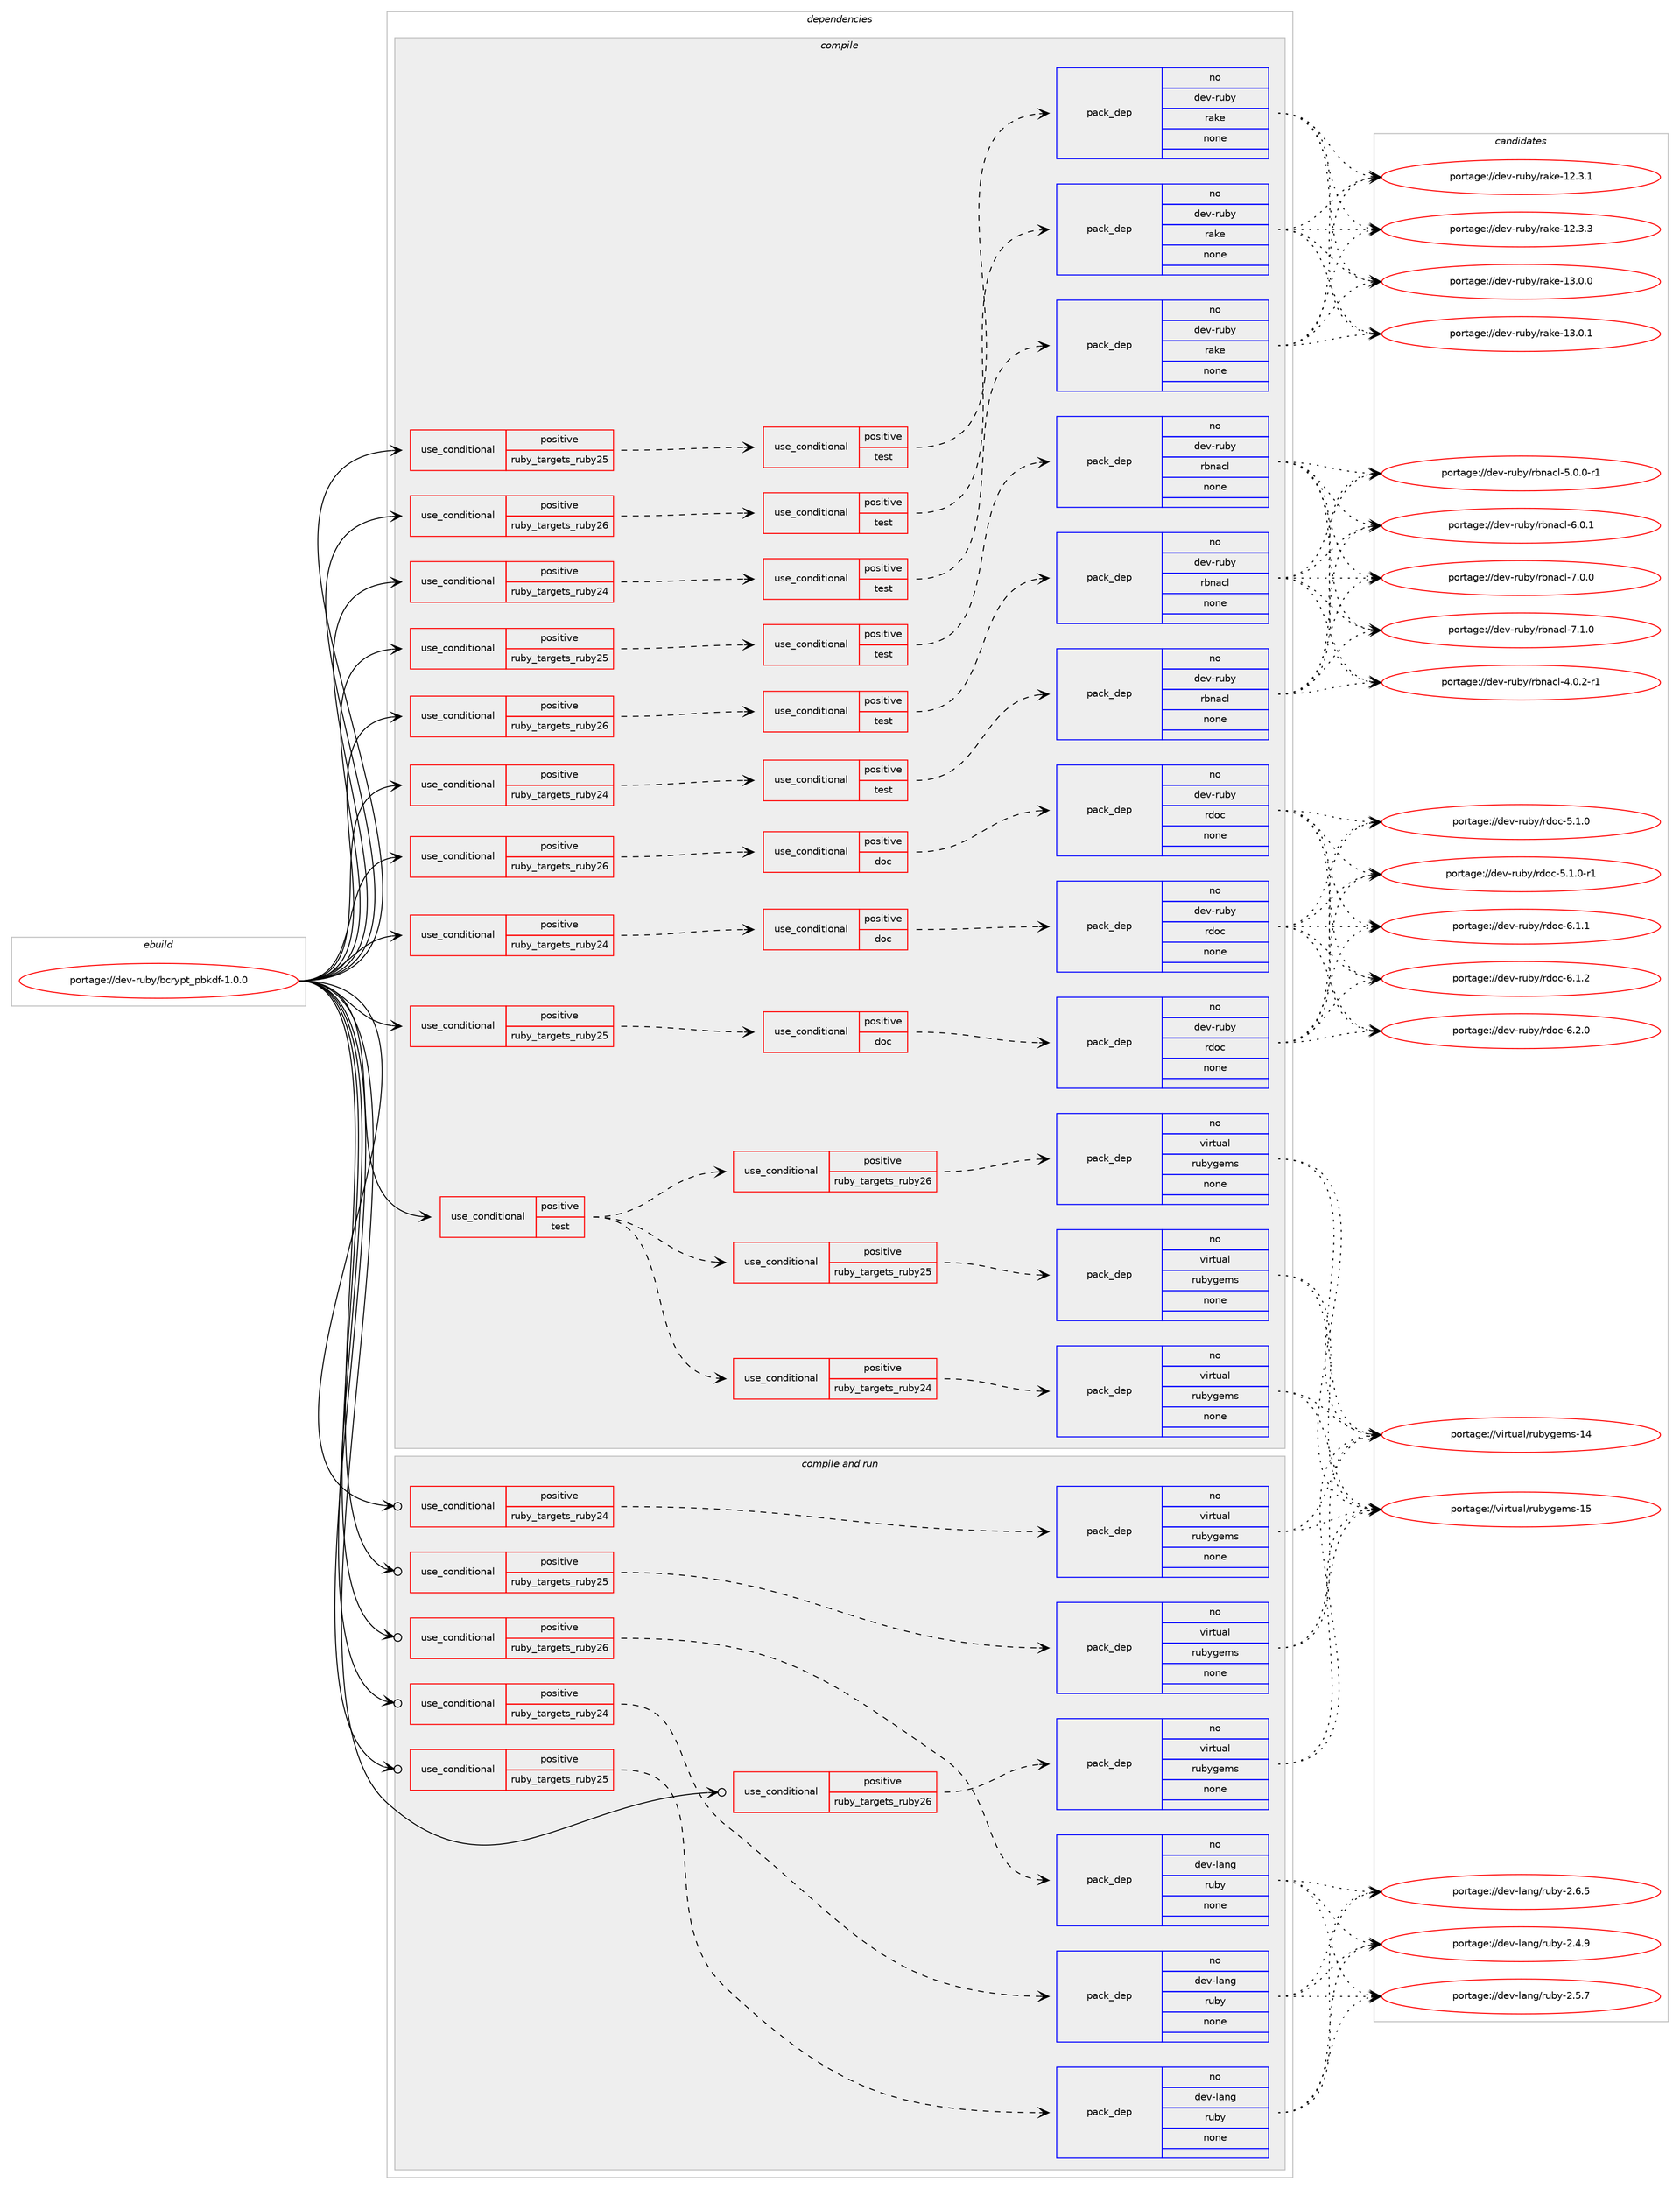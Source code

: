 digraph prolog {

# *************
# Graph options
# *************

newrank=true;
concentrate=true;
compound=true;
graph [rankdir=LR,fontname=Helvetica,fontsize=10,ranksep=1.5];#, ranksep=2.5, nodesep=0.2];
edge  [arrowhead=vee];
node  [fontname=Helvetica,fontsize=10];

# **********
# The ebuild
# **********

subgraph cluster_leftcol {
color=gray;
rank=same;
label=<<i>ebuild</i>>;
id [label="portage://dev-ruby/bcrypt_pbkdf-1.0.0", color=red, width=4, href="../dev-ruby/bcrypt_pbkdf-1.0.0.svg"];
}

# ****************
# The dependencies
# ****************

subgraph cluster_midcol {
color=gray;
label=<<i>dependencies</i>>;
subgraph cluster_compile {
fillcolor="#eeeeee";
style=filled;
label=<<i>compile</i>>;
subgraph cond48203 {
dependency213501 [label=<<TABLE BORDER="0" CELLBORDER="1" CELLSPACING="0" CELLPADDING="4"><TR><TD ROWSPAN="3" CELLPADDING="10">use_conditional</TD></TR><TR><TD>positive</TD></TR><TR><TD>ruby_targets_ruby24</TD></TR></TABLE>>, shape=none, color=red];
subgraph cond48204 {
dependency213502 [label=<<TABLE BORDER="0" CELLBORDER="1" CELLSPACING="0" CELLPADDING="4"><TR><TD ROWSPAN="3" CELLPADDING="10">use_conditional</TD></TR><TR><TD>positive</TD></TR><TR><TD>doc</TD></TR></TABLE>>, shape=none, color=red];
subgraph pack161826 {
dependency213503 [label=<<TABLE BORDER="0" CELLBORDER="1" CELLSPACING="0" CELLPADDING="4" WIDTH="220"><TR><TD ROWSPAN="6" CELLPADDING="30">pack_dep</TD></TR><TR><TD WIDTH="110">no</TD></TR><TR><TD>dev-ruby</TD></TR><TR><TD>rdoc</TD></TR><TR><TD>none</TD></TR><TR><TD></TD></TR></TABLE>>, shape=none, color=blue];
}
dependency213502:e -> dependency213503:w [weight=20,style="dashed",arrowhead="vee"];
}
dependency213501:e -> dependency213502:w [weight=20,style="dashed",arrowhead="vee"];
}
id:e -> dependency213501:w [weight=20,style="solid",arrowhead="vee"];
subgraph cond48205 {
dependency213504 [label=<<TABLE BORDER="0" CELLBORDER="1" CELLSPACING="0" CELLPADDING="4"><TR><TD ROWSPAN="3" CELLPADDING="10">use_conditional</TD></TR><TR><TD>positive</TD></TR><TR><TD>ruby_targets_ruby24</TD></TR></TABLE>>, shape=none, color=red];
subgraph cond48206 {
dependency213505 [label=<<TABLE BORDER="0" CELLBORDER="1" CELLSPACING="0" CELLPADDING="4"><TR><TD ROWSPAN="3" CELLPADDING="10">use_conditional</TD></TR><TR><TD>positive</TD></TR><TR><TD>test</TD></TR></TABLE>>, shape=none, color=red];
subgraph pack161827 {
dependency213506 [label=<<TABLE BORDER="0" CELLBORDER="1" CELLSPACING="0" CELLPADDING="4" WIDTH="220"><TR><TD ROWSPAN="6" CELLPADDING="30">pack_dep</TD></TR><TR><TD WIDTH="110">no</TD></TR><TR><TD>dev-ruby</TD></TR><TR><TD>rake</TD></TR><TR><TD>none</TD></TR><TR><TD></TD></TR></TABLE>>, shape=none, color=blue];
}
dependency213505:e -> dependency213506:w [weight=20,style="dashed",arrowhead="vee"];
}
dependency213504:e -> dependency213505:w [weight=20,style="dashed",arrowhead="vee"];
}
id:e -> dependency213504:w [weight=20,style="solid",arrowhead="vee"];
subgraph cond48207 {
dependency213507 [label=<<TABLE BORDER="0" CELLBORDER="1" CELLSPACING="0" CELLPADDING="4"><TR><TD ROWSPAN="3" CELLPADDING="10">use_conditional</TD></TR><TR><TD>positive</TD></TR><TR><TD>ruby_targets_ruby24</TD></TR></TABLE>>, shape=none, color=red];
subgraph cond48208 {
dependency213508 [label=<<TABLE BORDER="0" CELLBORDER="1" CELLSPACING="0" CELLPADDING="4"><TR><TD ROWSPAN="3" CELLPADDING="10">use_conditional</TD></TR><TR><TD>positive</TD></TR><TR><TD>test</TD></TR></TABLE>>, shape=none, color=red];
subgraph pack161828 {
dependency213509 [label=<<TABLE BORDER="0" CELLBORDER="1" CELLSPACING="0" CELLPADDING="4" WIDTH="220"><TR><TD ROWSPAN="6" CELLPADDING="30">pack_dep</TD></TR><TR><TD WIDTH="110">no</TD></TR><TR><TD>dev-ruby</TD></TR><TR><TD>rbnacl</TD></TR><TR><TD>none</TD></TR><TR><TD></TD></TR></TABLE>>, shape=none, color=blue];
}
dependency213508:e -> dependency213509:w [weight=20,style="dashed",arrowhead="vee"];
}
dependency213507:e -> dependency213508:w [weight=20,style="dashed",arrowhead="vee"];
}
id:e -> dependency213507:w [weight=20,style="solid",arrowhead="vee"];
subgraph cond48209 {
dependency213510 [label=<<TABLE BORDER="0" CELLBORDER="1" CELLSPACING="0" CELLPADDING="4"><TR><TD ROWSPAN="3" CELLPADDING="10">use_conditional</TD></TR><TR><TD>positive</TD></TR><TR><TD>ruby_targets_ruby25</TD></TR></TABLE>>, shape=none, color=red];
subgraph cond48210 {
dependency213511 [label=<<TABLE BORDER="0" CELLBORDER="1" CELLSPACING="0" CELLPADDING="4"><TR><TD ROWSPAN="3" CELLPADDING="10">use_conditional</TD></TR><TR><TD>positive</TD></TR><TR><TD>doc</TD></TR></TABLE>>, shape=none, color=red];
subgraph pack161829 {
dependency213512 [label=<<TABLE BORDER="0" CELLBORDER="1" CELLSPACING="0" CELLPADDING="4" WIDTH="220"><TR><TD ROWSPAN="6" CELLPADDING="30">pack_dep</TD></TR><TR><TD WIDTH="110">no</TD></TR><TR><TD>dev-ruby</TD></TR><TR><TD>rdoc</TD></TR><TR><TD>none</TD></TR><TR><TD></TD></TR></TABLE>>, shape=none, color=blue];
}
dependency213511:e -> dependency213512:w [weight=20,style="dashed",arrowhead="vee"];
}
dependency213510:e -> dependency213511:w [weight=20,style="dashed",arrowhead="vee"];
}
id:e -> dependency213510:w [weight=20,style="solid",arrowhead="vee"];
subgraph cond48211 {
dependency213513 [label=<<TABLE BORDER="0" CELLBORDER="1" CELLSPACING="0" CELLPADDING="4"><TR><TD ROWSPAN="3" CELLPADDING="10">use_conditional</TD></TR><TR><TD>positive</TD></TR><TR><TD>ruby_targets_ruby25</TD></TR></TABLE>>, shape=none, color=red];
subgraph cond48212 {
dependency213514 [label=<<TABLE BORDER="0" CELLBORDER="1" CELLSPACING="0" CELLPADDING="4"><TR><TD ROWSPAN="3" CELLPADDING="10">use_conditional</TD></TR><TR><TD>positive</TD></TR><TR><TD>test</TD></TR></TABLE>>, shape=none, color=red];
subgraph pack161830 {
dependency213515 [label=<<TABLE BORDER="0" CELLBORDER="1" CELLSPACING="0" CELLPADDING="4" WIDTH="220"><TR><TD ROWSPAN="6" CELLPADDING="30">pack_dep</TD></TR><TR><TD WIDTH="110">no</TD></TR><TR><TD>dev-ruby</TD></TR><TR><TD>rake</TD></TR><TR><TD>none</TD></TR><TR><TD></TD></TR></TABLE>>, shape=none, color=blue];
}
dependency213514:e -> dependency213515:w [weight=20,style="dashed",arrowhead="vee"];
}
dependency213513:e -> dependency213514:w [weight=20,style="dashed",arrowhead="vee"];
}
id:e -> dependency213513:w [weight=20,style="solid",arrowhead="vee"];
subgraph cond48213 {
dependency213516 [label=<<TABLE BORDER="0" CELLBORDER="1" CELLSPACING="0" CELLPADDING="4"><TR><TD ROWSPAN="3" CELLPADDING="10">use_conditional</TD></TR><TR><TD>positive</TD></TR><TR><TD>ruby_targets_ruby25</TD></TR></TABLE>>, shape=none, color=red];
subgraph cond48214 {
dependency213517 [label=<<TABLE BORDER="0" CELLBORDER="1" CELLSPACING="0" CELLPADDING="4"><TR><TD ROWSPAN="3" CELLPADDING="10">use_conditional</TD></TR><TR><TD>positive</TD></TR><TR><TD>test</TD></TR></TABLE>>, shape=none, color=red];
subgraph pack161831 {
dependency213518 [label=<<TABLE BORDER="0" CELLBORDER="1" CELLSPACING="0" CELLPADDING="4" WIDTH="220"><TR><TD ROWSPAN="6" CELLPADDING="30">pack_dep</TD></TR><TR><TD WIDTH="110">no</TD></TR><TR><TD>dev-ruby</TD></TR><TR><TD>rbnacl</TD></TR><TR><TD>none</TD></TR><TR><TD></TD></TR></TABLE>>, shape=none, color=blue];
}
dependency213517:e -> dependency213518:w [weight=20,style="dashed",arrowhead="vee"];
}
dependency213516:e -> dependency213517:w [weight=20,style="dashed",arrowhead="vee"];
}
id:e -> dependency213516:w [weight=20,style="solid",arrowhead="vee"];
subgraph cond48215 {
dependency213519 [label=<<TABLE BORDER="0" CELLBORDER="1" CELLSPACING="0" CELLPADDING="4"><TR><TD ROWSPAN="3" CELLPADDING="10">use_conditional</TD></TR><TR><TD>positive</TD></TR><TR><TD>ruby_targets_ruby26</TD></TR></TABLE>>, shape=none, color=red];
subgraph cond48216 {
dependency213520 [label=<<TABLE BORDER="0" CELLBORDER="1" CELLSPACING="0" CELLPADDING="4"><TR><TD ROWSPAN="3" CELLPADDING="10">use_conditional</TD></TR><TR><TD>positive</TD></TR><TR><TD>doc</TD></TR></TABLE>>, shape=none, color=red];
subgraph pack161832 {
dependency213521 [label=<<TABLE BORDER="0" CELLBORDER="1" CELLSPACING="0" CELLPADDING="4" WIDTH="220"><TR><TD ROWSPAN="6" CELLPADDING="30">pack_dep</TD></TR><TR><TD WIDTH="110">no</TD></TR><TR><TD>dev-ruby</TD></TR><TR><TD>rdoc</TD></TR><TR><TD>none</TD></TR><TR><TD></TD></TR></TABLE>>, shape=none, color=blue];
}
dependency213520:e -> dependency213521:w [weight=20,style="dashed",arrowhead="vee"];
}
dependency213519:e -> dependency213520:w [weight=20,style="dashed",arrowhead="vee"];
}
id:e -> dependency213519:w [weight=20,style="solid",arrowhead="vee"];
subgraph cond48217 {
dependency213522 [label=<<TABLE BORDER="0" CELLBORDER="1" CELLSPACING="0" CELLPADDING="4"><TR><TD ROWSPAN="3" CELLPADDING="10">use_conditional</TD></TR><TR><TD>positive</TD></TR><TR><TD>ruby_targets_ruby26</TD></TR></TABLE>>, shape=none, color=red];
subgraph cond48218 {
dependency213523 [label=<<TABLE BORDER="0" CELLBORDER="1" CELLSPACING="0" CELLPADDING="4"><TR><TD ROWSPAN="3" CELLPADDING="10">use_conditional</TD></TR><TR><TD>positive</TD></TR><TR><TD>test</TD></TR></TABLE>>, shape=none, color=red];
subgraph pack161833 {
dependency213524 [label=<<TABLE BORDER="0" CELLBORDER="1" CELLSPACING="0" CELLPADDING="4" WIDTH="220"><TR><TD ROWSPAN="6" CELLPADDING="30">pack_dep</TD></TR><TR><TD WIDTH="110">no</TD></TR><TR><TD>dev-ruby</TD></TR><TR><TD>rake</TD></TR><TR><TD>none</TD></TR><TR><TD></TD></TR></TABLE>>, shape=none, color=blue];
}
dependency213523:e -> dependency213524:w [weight=20,style="dashed",arrowhead="vee"];
}
dependency213522:e -> dependency213523:w [weight=20,style="dashed",arrowhead="vee"];
}
id:e -> dependency213522:w [weight=20,style="solid",arrowhead="vee"];
subgraph cond48219 {
dependency213525 [label=<<TABLE BORDER="0" CELLBORDER="1" CELLSPACING="0" CELLPADDING="4"><TR><TD ROWSPAN="3" CELLPADDING="10">use_conditional</TD></TR><TR><TD>positive</TD></TR><TR><TD>ruby_targets_ruby26</TD></TR></TABLE>>, shape=none, color=red];
subgraph cond48220 {
dependency213526 [label=<<TABLE BORDER="0" CELLBORDER="1" CELLSPACING="0" CELLPADDING="4"><TR><TD ROWSPAN="3" CELLPADDING="10">use_conditional</TD></TR><TR><TD>positive</TD></TR><TR><TD>test</TD></TR></TABLE>>, shape=none, color=red];
subgraph pack161834 {
dependency213527 [label=<<TABLE BORDER="0" CELLBORDER="1" CELLSPACING="0" CELLPADDING="4" WIDTH="220"><TR><TD ROWSPAN="6" CELLPADDING="30">pack_dep</TD></TR><TR><TD WIDTH="110">no</TD></TR><TR><TD>dev-ruby</TD></TR><TR><TD>rbnacl</TD></TR><TR><TD>none</TD></TR><TR><TD></TD></TR></TABLE>>, shape=none, color=blue];
}
dependency213526:e -> dependency213527:w [weight=20,style="dashed",arrowhead="vee"];
}
dependency213525:e -> dependency213526:w [weight=20,style="dashed",arrowhead="vee"];
}
id:e -> dependency213525:w [weight=20,style="solid",arrowhead="vee"];
subgraph cond48221 {
dependency213528 [label=<<TABLE BORDER="0" CELLBORDER="1" CELLSPACING="0" CELLPADDING="4"><TR><TD ROWSPAN="3" CELLPADDING="10">use_conditional</TD></TR><TR><TD>positive</TD></TR><TR><TD>test</TD></TR></TABLE>>, shape=none, color=red];
subgraph cond48222 {
dependency213529 [label=<<TABLE BORDER="0" CELLBORDER="1" CELLSPACING="0" CELLPADDING="4"><TR><TD ROWSPAN="3" CELLPADDING="10">use_conditional</TD></TR><TR><TD>positive</TD></TR><TR><TD>ruby_targets_ruby24</TD></TR></TABLE>>, shape=none, color=red];
subgraph pack161835 {
dependency213530 [label=<<TABLE BORDER="0" CELLBORDER="1" CELLSPACING="0" CELLPADDING="4" WIDTH="220"><TR><TD ROWSPAN="6" CELLPADDING="30">pack_dep</TD></TR><TR><TD WIDTH="110">no</TD></TR><TR><TD>virtual</TD></TR><TR><TD>rubygems</TD></TR><TR><TD>none</TD></TR><TR><TD></TD></TR></TABLE>>, shape=none, color=blue];
}
dependency213529:e -> dependency213530:w [weight=20,style="dashed",arrowhead="vee"];
}
dependency213528:e -> dependency213529:w [weight=20,style="dashed",arrowhead="vee"];
subgraph cond48223 {
dependency213531 [label=<<TABLE BORDER="0" CELLBORDER="1" CELLSPACING="0" CELLPADDING="4"><TR><TD ROWSPAN="3" CELLPADDING="10">use_conditional</TD></TR><TR><TD>positive</TD></TR><TR><TD>ruby_targets_ruby25</TD></TR></TABLE>>, shape=none, color=red];
subgraph pack161836 {
dependency213532 [label=<<TABLE BORDER="0" CELLBORDER="1" CELLSPACING="0" CELLPADDING="4" WIDTH="220"><TR><TD ROWSPAN="6" CELLPADDING="30">pack_dep</TD></TR><TR><TD WIDTH="110">no</TD></TR><TR><TD>virtual</TD></TR><TR><TD>rubygems</TD></TR><TR><TD>none</TD></TR><TR><TD></TD></TR></TABLE>>, shape=none, color=blue];
}
dependency213531:e -> dependency213532:w [weight=20,style="dashed",arrowhead="vee"];
}
dependency213528:e -> dependency213531:w [weight=20,style="dashed",arrowhead="vee"];
subgraph cond48224 {
dependency213533 [label=<<TABLE BORDER="0" CELLBORDER="1" CELLSPACING="0" CELLPADDING="4"><TR><TD ROWSPAN="3" CELLPADDING="10">use_conditional</TD></TR><TR><TD>positive</TD></TR><TR><TD>ruby_targets_ruby26</TD></TR></TABLE>>, shape=none, color=red];
subgraph pack161837 {
dependency213534 [label=<<TABLE BORDER="0" CELLBORDER="1" CELLSPACING="0" CELLPADDING="4" WIDTH="220"><TR><TD ROWSPAN="6" CELLPADDING="30">pack_dep</TD></TR><TR><TD WIDTH="110">no</TD></TR><TR><TD>virtual</TD></TR><TR><TD>rubygems</TD></TR><TR><TD>none</TD></TR><TR><TD></TD></TR></TABLE>>, shape=none, color=blue];
}
dependency213533:e -> dependency213534:w [weight=20,style="dashed",arrowhead="vee"];
}
dependency213528:e -> dependency213533:w [weight=20,style="dashed",arrowhead="vee"];
}
id:e -> dependency213528:w [weight=20,style="solid",arrowhead="vee"];
}
subgraph cluster_compileandrun {
fillcolor="#eeeeee";
style=filled;
label=<<i>compile and run</i>>;
subgraph cond48225 {
dependency213535 [label=<<TABLE BORDER="0" CELLBORDER="1" CELLSPACING="0" CELLPADDING="4"><TR><TD ROWSPAN="3" CELLPADDING="10">use_conditional</TD></TR><TR><TD>positive</TD></TR><TR><TD>ruby_targets_ruby24</TD></TR></TABLE>>, shape=none, color=red];
subgraph pack161838 {
dependency213536 [label=<<TABLE BORDER="0" CELLBORDER="1" CELLSPACING="0" CELLPADDING="4" WIDTH="220"><TR><TD ROWSPAN="6" CELLPADDING="30">pack_dep</TD></TR><TR><TD WIDTH="110">no</TD></TR><TR><TD>dev-lang</TD></TR><TR><TD>ruby</TD></TR><TR><TD>none</TD></TR><TR><TD></TD></TR></TABLE>>, shape=none, color=blue];
}
dependency213535:e -> dependency213536:w [weight=20,style="dashed",arrowhead="vee"];
}
id:e -> dependency213535:w [weight=20,style="solid",arrowhead="odotvee"];
subgraph cond48226 {
dependency213537 [label=<<TABLE BORDER="0" CELLBORDER="1" CELLSPACING="0" CELLPADDING="4"><TR><TD ROWSPAN="3" CELLPADDING="10">use_conditional</TD></TR><TR><TD>positive</TD></TR><TR><TD>ruby_targets_ruby24</TD></TR></TABLE>>, shape=none, color=red];
subgraph pack161839 {
dependency213538 [label=<<TABLE BORDER="0" CELLBORDER="1" CELLSPACING="0" CELLPADDING="4" WIDTH="220"><TR><TD ROWSPAN="6" CELLPADDING="30">pack_dep</TD></TR><TR><TD WIDTH="110">no</TD></TR><TR><TD>virtual</TD></TR><TR><TD>rubygems</TD></TR><TR><TD>none</TD></TR><TR><TD></TD></TR></TABLE>>, shape=none, color=blue];
}
dependency213537:e -> dependency213538:w [weight=20,style="dashed",arrowhead="vee"];
}
id:e -> dependency213537:w [weight=20,style="solid",arrowhead="odotvee"];
subgraph cond48227 {
dependency213539 [label=<<TABLE BORDER="0" CELLBORDER="1" CELLSPACING="0" CELLPADDING="4"><TR><TD ROWSPAN="3" CELLPADDING="10">use_conditional</TD></TR><TR><TD>positive</TD></TR><TR><TD>ruby_targets_ruby25</TD></TR></TABLE>>, shape=none, color=red];
subgraph pack161840 {
dependency213540 [label=<<TABLE BORDER="0" CELLBORDER="1" CELLSPACING="0" CELLPADDING="4" WIDTH="220"><TR><TD ROWSPAN="6" CELLPADDING="30">pack_dep</TD></TR><TR><TD WIDTH="110">no</TD></TR><TR><TD>dev-lang</TD></TR><TR><TD>ruby</TD></TR><TR><TD>none</TD></TR><TR><TD></TD></TR></TABLE>>, shape=none, color=blue];
}
dependency213539:e -> dependency213540:w [weight=20,style="dashed",arrowhead="vee"];
}
id:e -> dependency213539:w [weight=20,style="solid",arrowhead="odotvee"];
subgraph cond48228 {
dependency213541 [label=<<TABLE BORDER="0" CELLBORDER="1" CELLSPACING="0" CELLPADDING="4"><TR><TD ROWSPAN="3" CELLPADDING="10">use_conditional</TD></TR><TR><TD>positive</TD></TR><TR><TD>ruby_targets_ruby25</TD></TR></TABLE>>, shape=none, color=red];
subgraph pack161841 {
dependency213542 [label=<<TABLE BORDER="0" CELLBORDER="1" CELLSPACING="0" CELLPADDING="4" WIDTH="220"><TR><TD ROWSPAN="6" CELLPADDING="30">pack_dep</TD></TR><TR><TD WIDTH="110">no</TD></TR><TR><TD>virtual</TD></TR><TR><TD>rubygems</TD></TR><TR><TD>none</TD></TR><TR><TD></TD></TR></TABLE>>, shape=none, color=blue];
}
dependency213541:e -> dependency213542:w [weight=20,style="dashed",arrowhead="vee"];
}
id:e -> dependency213541:w [weight=20,style="solid",arrowhead="odotvee"];
subgraph cond48229 {
dependency213543 [label=<<TABLE BORDER="0" CELLBORDER="1" CELLSPACING="0" CELLPADDING="4"><TR><TD ROWSPAN="3" CELLPADDING="10">use_conditional</TD></TR><TR><TD>positive</TD></TR><TR><TD>ruby_targets_ruby26</TD></TR></TABLE>>, shape=none, color=red];
subgraph pack161842 {
dependency213544 [label=<<TABLE BORDER="0" CELLBORDER="1" CELLSPACING="0" CELLPADDING="4" WIDTH="220"><TR><TD ROWSPAN="6" CELLPADDING="30">pack_dep</TD></TR><TR><TD WIDTH="110">no</TD></TR><TR><TD>dev-lang</TD></TR><TR><TD>ruby</TD></TR><TR><TD>none</TD></TR><TR><TD></TD></TR></TABLE>>, shape=none, color=blue];
}
dependency213543:e -> dependency213544:w [weight=20,style="dashed",arrowhead="vee"];
}
id:e -> dependency213543:w [weight=20,style="solid",arrowhead="odotvee"];
subgraph cond48230 {
dependency213545 [label=<<TABLE BORDER="0" CELLBORDER="1" CELLSPACING="0" CELLPADDING="4"><TR><TD ROWSPAN="3" CELLPADDING="10">use_conditional</TD></TR><TR><TD>positive</TD></TR><TR><TD>ruby_targets_ruby26</TD></TR></TABLE>>, shape=none, color=red];
subgraph pack161843 {
dependency213546 [label=<<TABLE BORDER="0" CELLBORDER="1" CELLSPACING="0" CELLPADDING="4" WIDTH="220"><TR><TD ROWSPAN="6" CELLPADDING="30">pack_dep</TD></TR><TR><TD WIDTH="110">no</TD></TR><TR><TD>virtual</TD></TR><TR><TD>rubygems</TD></TR><TR><TD>none</TD></TR><TR><TD></TD></TR></TABLE>>, shape=none, color=blue];
}
dependency213545:e -> dependency213546:w [weight=20,style="dashed",arrowhead="vee"];
}
id:e -> dependency213545:w [weight=20,style="solid",arrowhead="odotvee"];
}
subgraph cluster_run {
fillcolor="#eeeeee";
style=filled;
label=<<i>run</i>>;
}
}

# **************
# The candidates
# **************

subgraph cluster_choices {
rank=same;
color=gray;
label=<<i>candidates</i>>;

subgraph choice161826 {
color=black;
nodesep=1;
choiceportage10010111845114117981214711410011199455346494648 [label="portage://dev-ruby/rdoc-5.1.0", color=red, width=4,href="../dev-ruby/rdoc-5.1.0.svg"];
choiceportage100101118451141179812147114100111994553464946484511449 [label="portage://dev-ruby/rdoc-5.1.0-r1", color=red, width=4,href="../dev-ruby/rdoc-5.1.0-r1.svg"];
choiceportage10010111845114117981214711410011199455446494649 [label="portage://dev-ruby/rdoc-6.1.1", color=red, width=4,href="../dev-ruby/rdoc-6.1.1.svg"];
choiceportage10010111845114117981214711410011199455446494650 [label="portage://dev-ruby/rdoc-6.1.2", color=red, width=4,href="../dev-ruby/rdoc-6.1.2.svg"];
choiceportage10010111845114117981214711410011199455446504648 [label="portage://dev-ruby/rdoc-6.2.0", color=red, width=4,href="../dev-ruby/rdoc-6.2.0.svg"];
dependency213503:e -> choiceportage10010111845114117981214711410011199455346494648:w [style=dotted,weight="100"];
dependency213503:e -> choiceportage100101118451141179812147114100111994553464946484511449:w [style=dotted,weight="100"];
dependency213503:e -> choiceportage10010111845114117981214711410011199455446494649:w [style=dotted,weight="100"];
dependency213503:e -> choiceportage10010111845114117981214711410011199455446494650:w [style=dotted,weight="100"];
dependency213503:e -> choiceportage10010111845114117981214711410011199455446504648:w [style=dotted,weight="100"];
}
subgraph choice161827 {
color=black;
nodesep=1;
choiceportage1001011184511411798121471149710710145495046514649 [label="portage://dev-ruby/rake-12.3.1", color=red, width=4,href="../dev-ruby/rake-12.3.1.svg"];
choiceportage1001011184511411798121471149710710145495046514651 [label="portage://dev-ruby/rake-12.3.3", color=red, width=4,href="../dev-ruby/rake-12.3.3.svg"];
choiceportage1001011184511411798121471149710710145495146484648 [label="portage://dev-ruby/rake-13.0.0", color=red, width=4,href="../dev-ruby/rake-13.0.0.svg"];
choiceportage1001011184511411798121471149710710145495146484649 [label="portage://dev-ruby/rake-13.0.1", color=red, width=4,href="../dev-ruby/rake-13.0.1.svg"];
dependency213506:e -> choiceportage1001011184511411798121471149710710145495046514649:w [style=dotted,weight="100"];
dependency213506:e -> choiceportage1001011184511411798121471149710710145495046514651:w [style=dotted,weight="100"];
dependency213506:e -> choiceportage1001011184511411798121471149710710145495146484648:w [style=dotted,weight="100"];
dependency213506:e -> choiceportage1001011184511411798121471149710710145495146484649:w [style=dotted,weight="100"];
}
subgraph choice161828 {
color=black;
nodesep=1;
choiceportage1001011184511411798121471149811097991084552464846504511449 [label="portage://dev-ruby/rbnacl-4.0.2-r1", color=red, width=4,href="../dev-ruby/rbnacl-4.0.2-r1.svg"];
choiceportage1001011184511411798121471149811097991084553464846484511449 [label="portage://dev-ruby/rbnacl-5.0.0-r1", color=red, width=4,href="../dev-ruby/rbnacl-5.0.0-r1.svg"];
choiceportage100101118451141179812147114981109799108455446484649 [label="portage://dev-ruby/rbnacl-6.0.1", color=red, width=4,href="../dev-ruby/rbnacl-6.0.1.svg"];
choiceportage100101118451141179812147114981109799108455546484648 [label="portage://dev-ruby/rbnacl-7.0.0", color=red, width=4,href="../dev-ruby/rbnacl-7.0.0.svg"];
choiceportage100101118451141179812147114981109799108455546494648 [label="portage://dev-ruby/rbnacl-7.1.0", color=red, width=4,href="../dev-ruby/rbnacl-7.1.0.svg"];
dependency213509:e -> choiceportage1001011184511411798121471149811097991084552464846504511449:w [style=dotted,weight="100"];
dependency213509:e -> choiceportage1001011184511411798121471149811097991084553464846484511449:w [style=dotted,weight="100"];
dependency213509:e -> choiceportage100101118451141179812147114981109799108455446484649:w [style=dotted,weight="100"];
dependency213509:e -> choiceportage100101118451141179812147114981109799108455546484648:w [style=dotted,weight="100"];
dependency213509:e -> choiceportage100101118451141179812147114981109799108455546494648:w [style=dotted,weight="100"];
}
subgraph choice161829 {
color=black;
nodesep=1;
choiceportage10010111845114117981214711410011199455346494648 [label="portage://dev-ruby/rdoc-5.1.0", color=red, width=4,href="../dev-ruby/rdoc-5.1.0.svg"];
choiceportage100101118451141179812147114100111994553464946484511449 [label="portage://dev-ruby/rdoc-5.1.0-r1", color=red, width=4,href="../dev-ruby/rdoc-5.1.0-r1.svg"];
choiceportage10010111845114117981214711410011199455446494649 [label="portage://dev-ruby/rdoc-6.1.1", color=red, width=4,href="../dev-ruby/rdoc-6.1.1.svg"];
choiceportage10010111845114117981214711410011199455446494650 [label="portage://dev-ruby/rdoc-6.1.2", color=red, width=4,href="../dev-ruby/rdoc-6.1.2.svg"];
choiceportage10010111845114117981214711410011199455446504648 [label="portage://dev-ruby/rdoc-6.2.0", color=red, width=4,href="../dev-ruby/rdoc-6.2.0.svg"];
dependency213512:e -> choiceportage10010111845114117981214711410011199455346494648:w [style=dotted,weight="100"];
dependency213512:e -> choiceportage100101118451141179812147114100111994553464946484511449:w [style=dotted,weight="100"];
dependency213512:e -> choiceportage10010111845114117981214711410011199455446494649:w [style=dotted,weight="100"];
dependency213512:e -> choiceportage10010111845114117981214711410011199455446494650:w [style=dotted,weight="100"];
dependency213512:e -> choiceportage10010111845114117981214711410011199455446504648:w [style=dotted,weight="100"];
}
subgraph choice161830 {
color=black;
nodesep=1;
choiceportage1001011184511411798121471149710710145495046514649 [label="portage://dev-ruby/rake-12.3.1", color=red, width=4,href="../dev-ruby/rake-12.3.1.svg"];
choiceportage1001011184511411798121471149710710145495046514651 [label="portage://dev-ruby/rake-12.3.3", color=red, width=4,href="../dev-ruby/rake-12.3.3.svg"];
choiceportage1001011184511411798121471149710710145495146484648 [label="portage://dev-ruby/rake-13.0.0", color=red, width=4,href="../dev-ruby/rake-13.0.0.svg"];
choiceportage1001011184511411798121471149710710145495146484649 [label="portage://dev-ruby/rake-13.0.1", color=red, width=4,href="../dev-ruby/rake-13.0.1.svg"];
dependency213515:e -> choiceportage1001011184511411798121471149710710145495046514649:w [style=dotted,weight="100"];
dependency213515:e -> choiceportage1001011184511411798121471149710710145495046514651:w [style=dotted,weight="100"];
dependency213515:e -> choiceportage1001011184511411798121471149710710145495146484648:w [style=dotted,weight="100"];
dependency213515:e -> choiceportage1001011184511411798121471149710710145495146484649:w [style=dotted,weight="100"];
}
subgraph choice161831 {
color=black;
nodesep=1;
choiceportage1001011184511411798121471149811097991084552464846504511449 [label="portage://dev-ruby/rbnacl-4.0.2-r1", color=red, width=4,href="../dev-ruby/rbnacl-4.0.2-r1.svg"];
choiceportage1001011184511411798121471149811097991084553464846484511449 [label="portage://dev-ruby/rbnacl-5.0.0-r1", color=red, width=4,href="../dev-ruby/rbnacl-5.0.0-r1.svg"];
choiceportage100101118451141179812147114981109799108455446484649 [label="portage://dev-ruby/rbnacl-6.0.1", color=red, width=4,href="../dev-ruby/rbnacl-6.0.1.svg"];
choiceportage100101118451141179812147114981109799108455546484648 [label="portage://dev-ruby/rbnacl-7.0.0", color=red, width=4,href="../dev-ruby/rbnacl-7.0.0.svg"];
choiceportage100101118451141179812147114981109799108455546494648 [label="portage://dev-ruby/rbnacl-7.1.0", color=red, width=4,href="../dev-ruby/rbnacl-7.1.0.svg"];
dependency213518:e -> choiceportage1001011184511411798121471149811097991084552464846504511449:w [style=dotted,weight="100"];
dependency213518:e -> choiceportage1001011184511411798121471149811097991084553464846484511449:w [style=dotted,weight="100"];
dependency213518:e -> choiceportage100101118451141179812147114981109799108455446484649:w [style=dotted,weight="100"];
dependency213518:e -> choiceportage100101118451141179812147114981109799108455546484648:w [style=dotted,weight="100"];
dependency213518:e -> choiceportage100101118451141179812147114981109799108455546494648:w [style=dotted,weight="100"];
}
subgraph choice161832 {
color=black;
nodesep=1;
choiceportage10010111845114117981214711410011199455346494648 [label="portage://dev-ruby/rdoc-5.1.0", color=red, width=4,href="../dev-ruby/rdoc-5.1.0.svg"];
choiceportage100101118451141179812147114100111994553464946484511449 [label="portage://dev-ruby/rdoc-5.1.0-r1", color=red, width=4,href="../dev-ruby/rdoc-5.1.0-r1.svg"];
choiceportage10010111845114117981214711410011199455446494649 [label="portage://dev-ruby/rdoc-6.1.1", color=red, width=4,href="../dev-ruby/rdoc-6.1.1.svg"];
choiceportage10010111845114117981214711410011199455446494650 [label="portage://dev-ruby/rdoc-6.1.2", color=red, width=4,href="../dev-ruby/rdoc-6.1.2.svg"];
choiceportage10010111845114117981214711410011199455446504648 [label="portage://dev-ruby/rdoc-6.2.0", color=red, width=4,href="../dev-ruby/rdoc-6.2.0.svg"];
dependency213521:e -> choiceportage10010111845114117981214711410011199455346494648:w [style=dotted,weight="100"];
dependency213521:e -> choiceportage100101118451141179812147114100111994553464946484511449:w [style=dotted,weight="100"];
dependency213521:e -> choiceportage10010111845114117981214711410011199455446494649:w [style=dotted,weight="100"];
dependency213521:e -> choiceportage10010111845114117981214711410011199455446494650:w [style=dotted,weight="100"];
dependency213521:e -> choiceportage10010111845114117981214711410011199455446504648:w [style=dotted,weight="100"];
}
subgraph choice161833 {
color=black;
nodesep=1;
choiceportage1001011184511411798121471149710710145495046514649 [label="portage://dev-ruby/rake-12.3.1", color=red, width=4,href="../dev-ruby/rake-12.3.1.svg"];
choiceportage1001011184511411798121471149710710145495046514651 [label="portage://dev-ruby/rake-12.3.3", color=red, width=4,href="../dev-ruby/rake-12.3.3.svg"];
choiceportage1001011184511411798121471149710710145495146484648 [label="portage://dev-ruby/rake-13.0.0", color=red, width=4,href="../dev-ruby/rake-13.0.0.svg"];
choiceportage1001011184511411798121471149710710145495146484649 [label="portage://dev-ruby/rake-13.0.1", color=red, width=4,href="../dev-ruby/rake-13.0.1.svg"];
dependency213524:e -> choiceportage1001011184511411798121471149710710145495046514649:w [style=dotted,weight="100"];
dependency213524:e -> choiceportage1001011184511411798121471149710710145495046514651:w [style=dotted,weight="100"];
dependency213524:e -> choiceportage1001011184511411798121471149710710145495146484648:w [style=dotted,weight="100"];
dependency213524:e -> choiceportage1001011184511411798121471149710710145495146484649:w [style=dotted,weight="100"];
}
subgraph choice161834 {
color=black;
nodesep=1;
choiceportage1001011184511411798121471149811097991084552464846504511449 [label="portage://dev-ruby/rbnacl-4.0.2-r1", color=red, width=4,href="../dev-ruby/rbnacl-4.0.2-r1.svg"];
choiceportage1001011184511411798121471149811097991084553464846484511449 [label="portage://dev-ruby/rbnacl-5.0.0-r1", color=red, width=4,href="../dev-ruby/rbnacl-5.0.0-r1.svg"];
choiceportage100101118451141179812147114981109799108455446484649 [label="portage://dev-ruby/rbnacl-6.0.1", color=red, width=4,href="../dev-ruby/rbnacl-6.0.1.svg"];
choiceportage100101118451141179812147114981109799108455546484648 [label="portage://dev-ruby/rbnacl-7.0.0", color=red, width=4,href="../dev-ruby/rbnacl-7.0.0.svg"];
choiceportage100101118451141179812147114981109799108455546494648 [label="portage://dev-ruby/rbnacl-7.1.0", color=red, width=4,href="../dev-ruby/rbnacl-7.1.0.svg"];
dependency213527:e -> choiceportage1001011184511411798121471149811097991084552464846504511449:w [style=dotted,weight="100"];
dependency213527:e -> choiceportage1001011184511411798121471149811097991084553464846484511449:w [style=dotted,weight="100"];
dependency213527:e -> choiceportage100101118451141179812147114981109799108455446484649:w [style=dotted,weight="100"];
dependency213527:e -> choiceportage100101118451141179812147114981109799108455546484648:w [style=dotted,weight="100"];
dependency213527:e -> choiceportage100101118451141179812147114981109799108455546494648:w [style=dotted,weight="100"];
}
subgraph choice161835 {
color=black;
nodesep=1;
choiceportage118105114116117971084711411798121103101109115454952 [label="portage://virtual/rubygems-14", color=red, width=4,href="../virtual/rubygems-14.svg"];
choiceportage118105114116117971084711411798121103101109115454953 [label="portage://virtual/rubygems-15", color=red, width=4,href="../virtual/rubygems-15.svg"];
dependency213530:e -> choiceportage118105114116117971084711411798121103101109115454952:w [style=dotted,weight="100"];
dependency213530:e -> choiceportage118105114116117971084711411798121103101109115454953:w [style=dotted,weight="100"];
}
subgraph choice161836 {
color=black;
nodesep=1;
choiceportage118105114116117971084711411798121103101109115454952 [label="portage://virtual/rubygems-14", color=red, width=4,href="../virtual/rubygems-14.svg"];
choiceportage118105114116117971084711411798121103101109115454953 [label="portage://virtual/rubygems-15", color=red, width=4,href="../virtual/rubygems-15.svg"];
dependency213532:e -> choiceportage118105114116117971084711411798121103101109115454952:w [style=dotted,weight="100"];
dependency213532:e -> choiceportage118105114116117971084711411798121103101109115454953:w [style=dotted,weight="100"];
}
subgraph choice161837 {
color=black;
nodesep=1;
choiceportage118105114116117971084711411798121103101109115454952 [label="portage://virtual/rubygems-14", color=red, width=4,href="../virtual/rubygems-14.svg"];
choiceportage118105114116117971084711411798121103101109115454953 [label="portage://virtual/rubygems-15", color=red, width=4,href="../virtual/rubygems-15.svg"];
dependency213534:e -> choiceportage118105114116117971084711411798121103101109115454952:w [style=dotted,weight="100"];
dependency213534:e -> choiceportage118105114116117971084711411798121103101109115454953:w [style=dotted,weight="100"];
}
subgraph choice161838 {
color=black;
nodesep=1;
choiceportage10010111845108971101034711411798121455046524657 [label="portage://dev-lang/ruby-2.4.9", color=red, width=4,href="../dev-lang/ruby-2.4.9.svg"];
choiceportage10010111845108971101034711411798121455046534655 [label="portage://dev-lang/ruby-2.5.7", color=red, width=4,href="../dev-lang/ruby-2.5.7.svg"];
choiceportage10010111845108971101034711411798121455046544653 [label="portage://dev-lang/ruby-2.6.5", color=red, width=4,href="../dev-lang/ruby-2.6.5.svg"];
dependency213536:e -> choiceportage10010111845108971101034711411798121455046524657:w [style=dotted,weight="100"];
dependency213536:e -> choiceportage10010111845108971101034711411798121455046534655:w [style=dotted,weight="100"];
dependency213536:e -> choiceportage10010111845108971101034711411798121455046544653:w [style=dotted,weight="100"];
}
subgraph choice161839 {
color=black;
nodesep=1;
choiceportage118105114116117971084711411798121103101109115454952 [label="portage://virtual/rubygems-14", color=red, width=4,href="../virtual/rubygems-14.svg"];
choiceportage118105114116117971084711411798121103101109115454953 [label="portage://virtual/rubygems-15", color=red, width=4,href="../virtual/rubygems-15.svg"];
dependency213538:e -> choiceportage118105114116117971084711411798121103101109115454952:w [style=dotted,weight="100"];
dependency213538:e -> choiceportage118105114116117971084711411798121103101109115454953:w [style=dotted,weight="100"];
}
subgraph choice161840 {
color=black;
nodesep=1;
choiceportage10010111845108971101034711411798121455046524657 [label="portage://dev-lang/ruby-2.4.9", color=red, width=4,href="../dev-lang/ruby-2.4.9.svg"];
choiceportage10010111845108971101034711411798121455046534655 [label="portage://dev-lang/ruby-2.5.7", color=red, width=4,href="../dev-lang/ruby-2.5.7.svg"];
choiceportage10010111845108971101034711411798121455046544653 [label="portage://dev-lang/ruby-2.6.5", color=red, width=4,href="../dev-lang/ruby-2.6.5.svg"];
dependency213540:e -> choiceportage10010111845108971101034711411798121455046524657:w [style=dotted,weight="100"];
dependency213540:e -> choiceportage10010111845108971101034711411798121455046534655:w [style=dotted,weight="100"];
dependency213540:e -> choiceportage10010111845108971101034711411798121455046544653:w [style=dotted,weight="100"];
}
subgraph choice161841 {
color=black;
nodesep=1;
choiceportage118105114116117971084711411798121103101109115454952 [label="portage://virtual/rubygems-14", color=red, width=4,href="../virtual/rubygems-14.svg"];
choiceportage118105114116117971084711411798121103101109115454953 [label="portage://virtual/rubygems-15", color=red, width=4,href="../virtual/rubygems-15.svg"];
dependency213542:e -> choiceportage118105114116117971084711411798121103101109115454952:w [style=dotted,weight="100"];
dependency213542:e -> choiceportage118105114116117971084711411798121103101109115454953:w [style=dotted,weight="100"];
}
subgraph choice161842 {
color=black;
nodesep=1;
choiceportage10010111845108971101034711411798121455046524657 [label="portage://dev-lang/ruby-2.4.9", color=red, width=4,href="../dev-lang/ruby-2.4.9.svg"];
choiceportage10010111845108971101034711411798121455046534655 [label="portage://dev-lang/ruby-2.5.7", color=red, width=4,href="../dev-lang/ruby-2.5.7.svg"];
choiceportage10010111845108971101034711411798121455046544653 [label="portage://dev-lang/ruby-2.6.5", color=red, width=4,href="../dev-lang/ruby-2.6.5.svg"];
dependency213544:e -> choiceportage10010111845108971101034711411798121455046524657:w [style=dotted,weight="100"];
dependency213544:e -> choiceportage10010111845108971101034711411798121455046534655:w [style=dotted,weight="100"];
dependency213544:e -> choiceportage10010111845108971101034711411798121455046544653:w [style=dotted,weight="100"];
}
subgraph choice161843 {
color=black;
nodesep=1;
choiceportage118105114116117971084711411798121103101109115454952 [label="portage://virtual/rubygems-14", color=red, width=4,href="../virtual/rubygems-14.svg"];
choiceportage118105114116117971084711411798121103101109115454953 [label="portage://virtual/rubygems-15", color=red, width=4,href="../virtual/rubygems-15.svg"];
dependency213546:e -> choiceportage118105114116117971084711411798121103101109115454952:w [style=dotted,weight="100"];
dependency213546:e -> choiceportage118105114116117971084711411798121103101109115454953:w [style=dotted,weight="100"];
}
}

}
